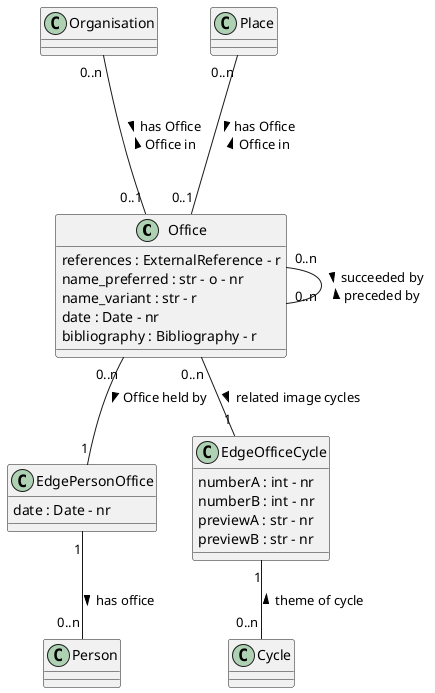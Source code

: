 @startuml
class Office

Office : references : ExternalReference - r
Office : name_preferred : str - o - nr
Office : name_variant : str - r
Office : date : Date - nr
Office : bibliography : Bibliography - r



class Person

class Organisation

class Place 

class EdgePersonOffice
EdgePersonOffice : date : Date - nr

class EdgeOfficeCycle
EdgeOfficeCycle : numberA : int - nr
EdgeOfficeCycle : numberB : int - nr
EdgeOfficeCycle : previewA : str - nr
EdgeOfficeCycle : previewB : str - nr


Organisation "0..n" --- "0..1" Office : > has Office \n Office in <

Place "0..n" --- "0..1" Office : > has Office \n Office in <

Office "0..n" -- "1" EdgePersonOffice : > Office held by
EdgePersonOffice "1" -- "0..n" Person : > has office

Office "0..n" --- "0..n" Office : > succeeded by \n preceded by <

Office "0..n" -- "1" EdgeOfficeCycle : related image cycles >
EdgeOfficeCycle "1" -- "0..n" Cycle : theme of cycle <


@enduml